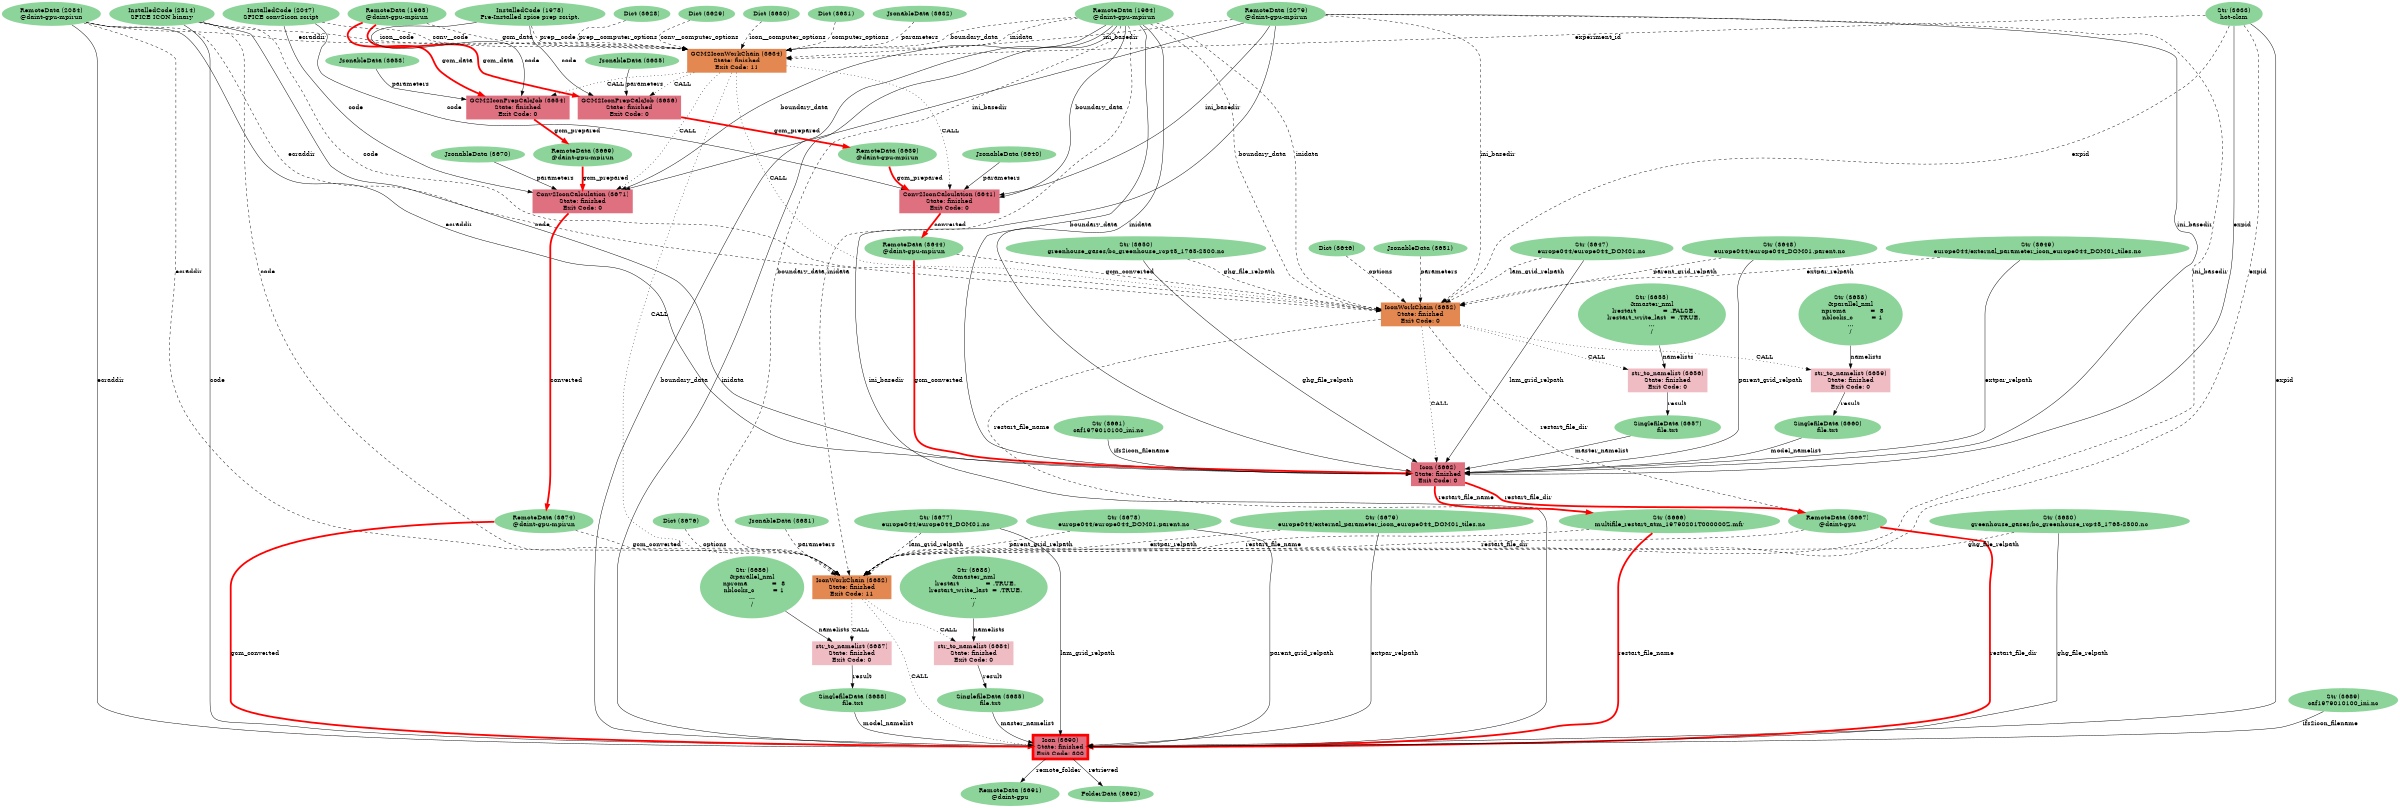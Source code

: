 digraph {
	graph [size="16,16"]
	N3690 [label="Icon (3690)
State: finished
Exit Code: 300" color=red fillcolor="#de707fff" penwidth=6 shape=rectangle style=filled]
	N1964 [label="RemoteData (1964)
@daint-gpu-mpirun" fillcolor="#8cd499ff" penwidth=0 shape=ellipse style=filled]
	N1965 [label="RemoteData (1965)
@daint-gpu-mpirun" fillcolor="#8cd499ff" penwidth=0 shape=ellipse style=filled]
	N1978 [label="InstalledCode (1978)
Pre-Installed spice prep script." fillcolor="#8cd499ff" penwidth=0 shape=ellipse style=filled]
	N2047 [label="InstalledCode (2047)
SPICE conv2icon script" fillcolor="#8cd499ff" penwidth=0 shape=ellipse style=filled]
	N2079 [label="RemoteData (2079)
@daint-gpu-mpirun" fillcolor="#8cd499ff" penwidth=0 shape=ellipse style=filled]
	N2084 [label="RemoteData (2084)
@daint-gpu-mpirun" fillcolor="#8cd499ff" penwidth=0 shape=ellipse style=filled]
	N2514 [label="InstalledCode (2514)
SPICE ICON binary" fillcolor="#8cd499ff" penwidth=0 shape=ellipse style=filled]
	N3628 [label="Dict (3628)" fillcolor="#8cd499ff" penwidth=0 shape=ellipse style=filled]
	N3629 [label="Dict (3629)" fillcolor="#8cd499ff" penwidth=0 shape=ellipse style=filled]
	N3630 [label="Dict (3630)" fillcolor="#8cd499ff" penwidth=0 shape=ellipse style=filled]
	N3631 [label="Dict (3631)" fillcolor="#8cd499ff" penwidth=0 shape=ellipse style=filled]
	N3632 [label="JsonableData (3632)" fillcolor="#8cd499ff" penwidth=0 shape=ellipse style=filled]
	N3633 [label="Str (3633)
hot-clam" fillcolor="#8cd499ff" penwidth=0 shape=ellipse style=filled]
	N3634 [label="GCM2IconWorkChain (3634)
State: finished
Exit Code: 11" fillcolor="#e38851ff" penwidth=0 shape=rectangle style=filled]
	N3635 [label="JsonableData (3635)" fillcolor="#8cd499ff" penwidth=0 shape=ellipse style=filled]
	N3636 [label="GCM2IconPrepCalcJob (3636)
State: finished
Exit Code: 0" fillcolor="#de707fff" penwidth=0 shape=rectangle style=filled]
	N3639 [label="RemoteData (3639)
@daint-gpu-mpirun" fillcolor="#8cd499ff" penwidth=0 shape=ellipse style=filled]
	N3640 [label="JsonableData (3640)" fillcolor="#8cd499ff" penwidth=0 shape=ellipse style=filled]
	N3641 [label="Conv2IconCalculation (3641)
State: finished
Exit Code: 0" fillcolor="#de707fff" penwidth=0 shape=rectangle style=filled]
	N3644 [label="RemoteData (3644)
@daint-gpu-mpirun" fillcolor="#8cd499ff" penwidth=0 shape=ellipse style=filled]
	N3646 [label="Dict (3646)" fillcolor="#8cd499ff" penwidth=0 shape=ellipse style=filled]
	N3647 [label="Str (3647)
europe044/europe044_DOM01.nc" fillcolor="#8cd499ff" penwidth=0 shape=ellipse style=filled]
	N3648 [label="Str (3648)
europe044/europe044_DOM01.parent.nc" fillcolor="#8cd499ff" penwidth=0 shape=ellipse style=filled]
	N3649 [label="Str (3649)
europe044/external_parameter_icon_europe044_DOM01_tiles.nc" fillcolor="#8cd499ff" penwidth=0 shape=ellipse style=filled]
	N3650 [label="Str (3650)
greenhouse_gases/bc_greenhouse_rcp45_1765-2500.nc" fillcolor="#8cd499ff" penwidth=0 shape=ellipse style=filled]
	N3651 [label="JsonableData (3651)" fillcolor="#8cd499ff" penwidth=0 shape=ellipse style=filled]
	N3652 [label="IconWorkChain (3652)
State: finished
Exit Code: 0" fillcolor="#e38851ff" penwidth=0 shape=rectangle style=filled]
	N3653 [label="JsonableData (3653)" fillcolor="#8cd499ff" penwidth=0 shape=ellipse style=filled]
	N3654 [label="GCM2IconPrepCalcJob (3654)
State: finished
Exit Code: 0" fillcolor="#de707fff" penwidth=0 shape=rectangle style=filled]
	N3655 [label="Str (3655)
&master_nml
  lrestart             = .FALSE.
  lrestart_write_last  = .TRUE.
...
/" fillcolor="#8cd499ff" penwidth=0 shape=ellipse style=filled]
	N3656 [label="str_to_namelist (3656)
State: finished
Exit Code: 0" fillcolor="#de707f77" penwidth=0 shape=rectangle style=filled]
	N3657 [label="SinglefileData (3657)
file.txt" fillcolor="#8cd499ff" penwidth=0 shape=ellipse style=filled]
	N3658 [label="Str (3658)
&parallel_nml
  nproma            =  8
  nblocks_c         = 1
...
/" fillcolor="#8cd499ff" penwidth=0 shape=ellipse style=filled]
	N3659 [label="str_to_namelist (3659)
State: finished
Exit Code: 0" fillcolor="#de707f77" penwidth=0 shape=rectangle style=filled]
	N3660 [label="SinglefileData (3660)
file.txt" fillcolor="#8cd499ff" penwidth=0 shape=ellipse style=filled]
	N3661 [label="Str (3661)
caf1979010100_ini.nc" fillcolor="#8cd499ff" penwidth=0 shape=ellipse style=filled]
	N3662 [label="Icon (3662)
State: finished
Exit Code: 0" fillcolor="#de707fff" penwidth=0 shape=rectangle style=filled]
	N3666 [label="Str (3666)
multifile_restart_atm_19790201T000000Z.mfr" fillcolor="#8cd499ff" penwidth=0 shape=ellipse style=filled]
	N3667 [label="RemoteData (3667)
@daint-gpu" fillcolor="#8cd499ff" penwidth=0 shape=ellipse style=filled]
	N3669 [label="RemoteData (3669)
@daint-gpu-mpirun" fillcolor="#8cd499ff" penwidth=0 shape=ellipse style=filled]
	N3670 [label="JsonableData (3670)" fillcolor="#8cd499ff" penwidth=0 shape=ellipse style=filled]
	N3671 [label="Conv2IconCalculation (3671)
State: finished
Exit Code: 0" fillcolor="#de707fff" penwidth=0 shape=rectangle style=filled]
	N3674 [label="RemoteData (3674)
@daint-gpu-mpirun" fillcolor="#8cd499ff" penwidth=0 shape=ellipse style=filled]
	N3676 [label="Dict (3676)" fillcolor="#8cd499ff" penwidth=0 shape=ellipse style=filled]
	N3677 [label="Str (3677)
europe044/europe044_DOM01.nc" fillcolor="#8cd499ff" penwidth=0 shape=ellipse style=filled]
	N3678 [label="Str (3678)
europe044/europe044_DOM01.parent.nc" fillcolor="#8cd499ff" penwidth=0 shape=ellipse style=filled]
	N3679 [label="Str (3679)
europe044/external_parameter_icon_europe044_DOM01_tiles.nc" fillcolor="#8cd499ff" penwidth=0 shape=ellipse style=filled]
	N3680 [label="Str (3680)
greenhouse_gases/bc_greenhouse_rcp45_1765-2500.nc" fillcolor="#8cd499ff" penwidth=0 shape=ellipse style=filled]
	N3681 [label="JsonableData (3681)" fillcolor="#8cd499ff" penwidth=0 shape=ellipse style=filled]
	N3682 [label="IconWorkChain (3682)
State: finished
Exit Code: 11" fillcolor="#e38851ff" penwidth=0 shape=rectangle style=filled]
	N3683 [label="Str (3683)
&master_nml
  lrestart             = .TRUE.
  lrestart_write_last  = .TRUE.
...
/" fillcolor="#8cd499ff" penwidth=0 shape=ellipse style=filled]
	N3684 [label="str_to_namelist (3684)
State: finished
Exit Code: 0" fillcolor="#de707f77" penwidth=0 shape=rectangle style=filled]
	N3685 [label="SinglefileData (3685)
file.txt" fillcolor="#8cd499ff" penwidth=0 shape=ellipse style=filled]
	N3686 [label="Str (3686)
&parallel_nml
  nproma            =  8
  nblocks_c         = 1
...
/" fillcolor="#8cd499ff" penwidth=0 shape=ellipse style=filled]
	N3687 [label="str_to_namelist (3687)
State: finished
Exit Code: 0" fillcolor="#de707f77" penwidth=0 shape=rectangle style=filled]
	N3688 [label="SinglefileData (3688)
file.txt" fillcolor="#8cd499ff" penwidth=0 shape=ellipse style=filled]
	N3689 [label="Str (3689)
caf1979010100_ini.nc" fillcolor="#8cd499ff" penwidth=0 shape=ellipse style=filled]
	N3650 -> N3662 [label=ghg_file_relpath color="#000000" style=solid]
	N3651 -> N3652 [label=parameters color="#000000" style=dashed]
	N2079 -> N3671 [label=ini_basedir color="#000000" style=solid]
	N2047 -> N3634 [label=conv__code color="#000000" style=dashed]
	N1964 -> N3634 [label=inidata color="#000000" style=dashed]
	N3677 -> N3690 [label=lam_grid_relpath color="#000000" style=solid]
	N3682 -> N3690 [label=CALL color="#000000" style=dotted]
	N3681 -> N3682 [label=parameters color="#000000" style=dashed]
	N1978 -> N3634 [label=prep__code color="#000000" style=dashed]
	N2084 -> N3662 [label=ecraddir color="#000000" style=solid]
	N1964 -> N3641 [label=boundary_data color="#000000" style=solid]
	N3679 -> N3690 [label=extpar_relpath color="#000000" style=solid]
	N3686 -> N3687 [label=namelists color="#000000" style=solid]
	N1978 -> N3636 [label=code color="#000000" style=solid]
	N3688 -> N3690 [label=model_namelist color="#000000" style=solid]
	N3661 -> N3662 [label=ifs2icon_filename color="#000000" style=solid]
	N3634 -> N3652 [label=CALL color="#000000" style=dotted]
	N3634 -> N3641 [label=CALL color="#000000" style=dotted]
	N3646 -> N3652 [label=options color="#000000" style=dashed]
	N3634 -> N3654 [label=CALL color="#000000" style=dotted]
	N3683 -> N3684 [label=namelists color="#000000" style=solid]
	N3649 -> N3652 [label=extpar_relpath color="#000000" style=dashed]
	N3659 -> N3660 [label=result color="#000000" style=solid]
	N3687 -> N3688 [label=result color="#000000" style=solid]
	N3629 -> N3634 [label=conv__computer_options color="#000000" style=dashed]
	N2079 -> N3641 [label=ini_basedir color="#000000" style=solid]
	N3633 -> N3652 [label=expid color="#000000" style=dashed]
	N2047 -> N3671 [label=code color="#000000" style=solid]
	N3633 -> N3682 [label=expid color="#000000" style=dashed]
	N2514 -> N3690 [label=code color="#000000" style=solid]
	N3678 -> N3690 [label=parent_grid_relpath color="#000000" style=solid]
	N3633 -> N3634 [label=experiment_id color="#000000" style=dashed]
	N3682 -> N3684 [label=CALL color="#000000" style=dotted]
	N3634 -> N3636 [label=CALL color="#000000" style=dotted]
	N3656 -> N3657 [label=result color="#000000" style=solid]
	N1978 -> N3654 [label=code color="#000000" style=solid]
	N3653 -> N3654 [label=parameters color="#000000" style=solid]
	N3679 -> N3682 [label=extpar_relpath color="#000000" style=dashed]
	N1965 -> N3634 [label=gcm_data color="#000000" style=dashed]
	N3662 -> N3667 [label=restart_file_dir color=red penwidth=4 style=solid]
	N3634 -> N3682 [label=CALL color="#000000" style=dotted]
	N2079 -> N3682 [label=ini_basedir color="#000000" style=dashed]
	N3677 -> N3682 [label=lam_grid_relpath color="#000000" style=dashed]
	N3689 -> N3690 [label=ifs2icon_filename color="#000000" style=solid]
	N3649 -> N3662 [label=extpar_relpath color="#000000" style=solid]
	N2084 -> N3652 [label=ecraddir color="#000000" style=dashed]
	N1964 -> N3682 [label=boundary_data color="#000000" style=dashed]
	N3682 -> N3687 [label=CALL color="#000000" style=dotted]
	N2047 -> N3641 [label=code color="#000000" style=solid]
	N3639 -> N3641 [label=gcm_prepared color=red penwidth=4 style=solid]
	N3647 -> N3662 [label=lam_grid_relpath color="#000000" style=solid]
	N2514 -> N3652 [label=code color="#000000" style=dashed]
	N2514 -> N3634 [label=icon__code color="#000000" style=dashed]
	N3648 -> N3652 [label=parent_grid_relpath color="#000000" style=dashed]
	N3650 -> N3652 [label=ghg_file_relpath color="#000000" style=dashed]
	N2079 -> N3634 [label=ini_basedir color="#000000" style=dashed]
	N2514 -> N3682 [label=code color="#000000" style=dashed]
	N3628 -> N3634 [label=prep__computer_options color="#000000" style=dashed]
	N3655 -> N3656 [label=namelists color="#000000" style=solid]
	N1964 -> N3652 [label=boundary_data color="#000000" style=dashed]
	N3644 -> N3662 [label=gcm_converted color=red penwidth=4 style=solid]
	N3641 -> N3644 [label=converted color=red penwidth=4 style=solid]
	N3658 -> N3659 [label=namelists color="#000000" style=solid]
	N2079 -> N3652 [label=ini_basedir color="#000000" style=dashed]
	N3666 -> N3690 [label=restart_file_name color=red penwidth=4 style=solid]
	N3652 -> N3667 [label=restart_file_dir color="#000000" style=dashed]
	N1964 -> N3690 [label=boundary_data color="#000000" style=solid]
	N1964 -> N3682 [label=inidata color="#000000" style=dashed]
	N3684 -> N3685 [label=result color="#000000" style=solid]
	N1964 -> N3662 [label=boundary_data color="#000000" style=solid]
	N3652 -> N3662 [label=CALL color="#000000" style=dotted]
	N3667 -> N3682 [label=restart_file_dir color="#000000" style=dashed]
	N2084 -> N3634 [label=ecraddir color="#000000" style=dashed]
	N3680 -> N3690 [label=ghg_file_relpath color="#000000" style=solid]
	N3662 -> N3666 [label=restart_file_name color=red penwidth=4 style=solid]
	N3633 -> N3690 [label=expid color="#000000" style=solid]
	N3657 -> N3662 [label=master_namelist color="#000000" style=solid]
	N3644 -> N3652 [label=gcm_converted color="#000000" style=dashed]
	N3660 -> N3662 [label=model_namelist color="#000000" style=solid]
	N3640 -> N3641 [label=parameters color="#000000" style=solid]
	N3674 -> N3682 [label=gcm_converted color="#000000" style=dashed]
	N1964 -> N3652 [label=inidata color="#000000" style=dashed]
	N2084 -> N3682 [label=ecraddir color="#000000" style=dashed]
	N2514 -> N3662 [label=code color="#000000" style=solid]
	N1965 -> N3636 [label=gcm_data color=red penwidth=4 style=solid]
	N3652 -> N3666 [label=restart_file_name color="#000000" style=dashed]
	N2084 -> N3690 [label=ecraddir color="#000000" style=solid]
	N3671 -> N3674 [label=converted color=red penwidth=4 style=solid]
	N3654 -> N3669 [label=gcm_prepared color=red penwidth=4 style=solid]
	N3670 -> N3671 [label=parameters color="#000000" style=solid]
	N3635 -> N3636 [label=parameters color="#000000" style=solid]
	N1964 -> N3690 [label=inidata color="#000000" style=solid]
	N1964 -> N3634 [label=boundary_data color="#000000" style=dashed]
	N3685 -> N3690 [label=master_namelist color="#000000" style=solid]
	N3666 -> N3682 [label=restart_file_name color="#000000" style=dashed]
	N3647 -> N3652 [label=lam_grid_relpath color="#000000" style=dashed]
	N1964 -> N3662 [label=inidata color="#000000" style=solid]
	N2079 -> N3690 [label=ini_basedir color="#000000" style=solid]
	N1964 -> N3671 [label=boundary_data color="#000000" style=solid]
	N1965 -> N3654 [label=gcm_data color=red penwidth=4 style=solid]
	N3667 -> N3690 [label=restart_file_dir color=red penwidth=4 style=solid]
	N3636 -> N3639 [label=gcm_prepared color=red penwidth=4 style=solid]
	N3648 -> N3662 [label=parent_grid_relpath color="#000000" style=solid]
	N2079 -> N3662 [label=ini_basedir color="#000000" style=solid]
	N3669 -> N3671 [label=gcm_prepared color=red penwidth=4 style=solid]
	N3633 -> N3662 [label=expid color="#000000" style=solid]
	N3634 -> N3671 [label=CALL color="#000000" style=dotted]
	N3652 -> N3656 [label=CALL color="#000000" style=dotted]
	N3676 -> N3682 [label=options color="#000000" style=dashed]
	N3652 -> N3659 [label=CALL color="#000000" style=dotted]
	N3674 -> N3690 [label=gcm_converted color=red penwidth=4 style=solid]
	N3632 -> N3634 [label=parameters color="#000000" style=dashed]
	N3630 -> N3634 [label=icon__computer_options color="#000000" style=dashed]
	N3680 -> N3682 [label=ghg_file_relpath color="#000000" style=dashed]
	N3678 -> N3682 [label=parent_grid_relpath color="#000000" style=dashed]
	N3631 -> N3634 [label=computer_options color="#000000" style=dashed]
	N3691 [label="RemoteData (3691)
@daint-gpu" fillcolor="#8cd499ff" penwidth=0 shape=ellipse style=filled]
	N3692 [label="FolderData (3692)" fillcolor="#8cd499ff" penwidth=0 shape=ellipse style=filled]
	N3690 -> N3692 [label=retrieved color="#000000" style=solid]
	N3690 -> N3691 [label=remote_folder color="#000000" style=solid]
}
